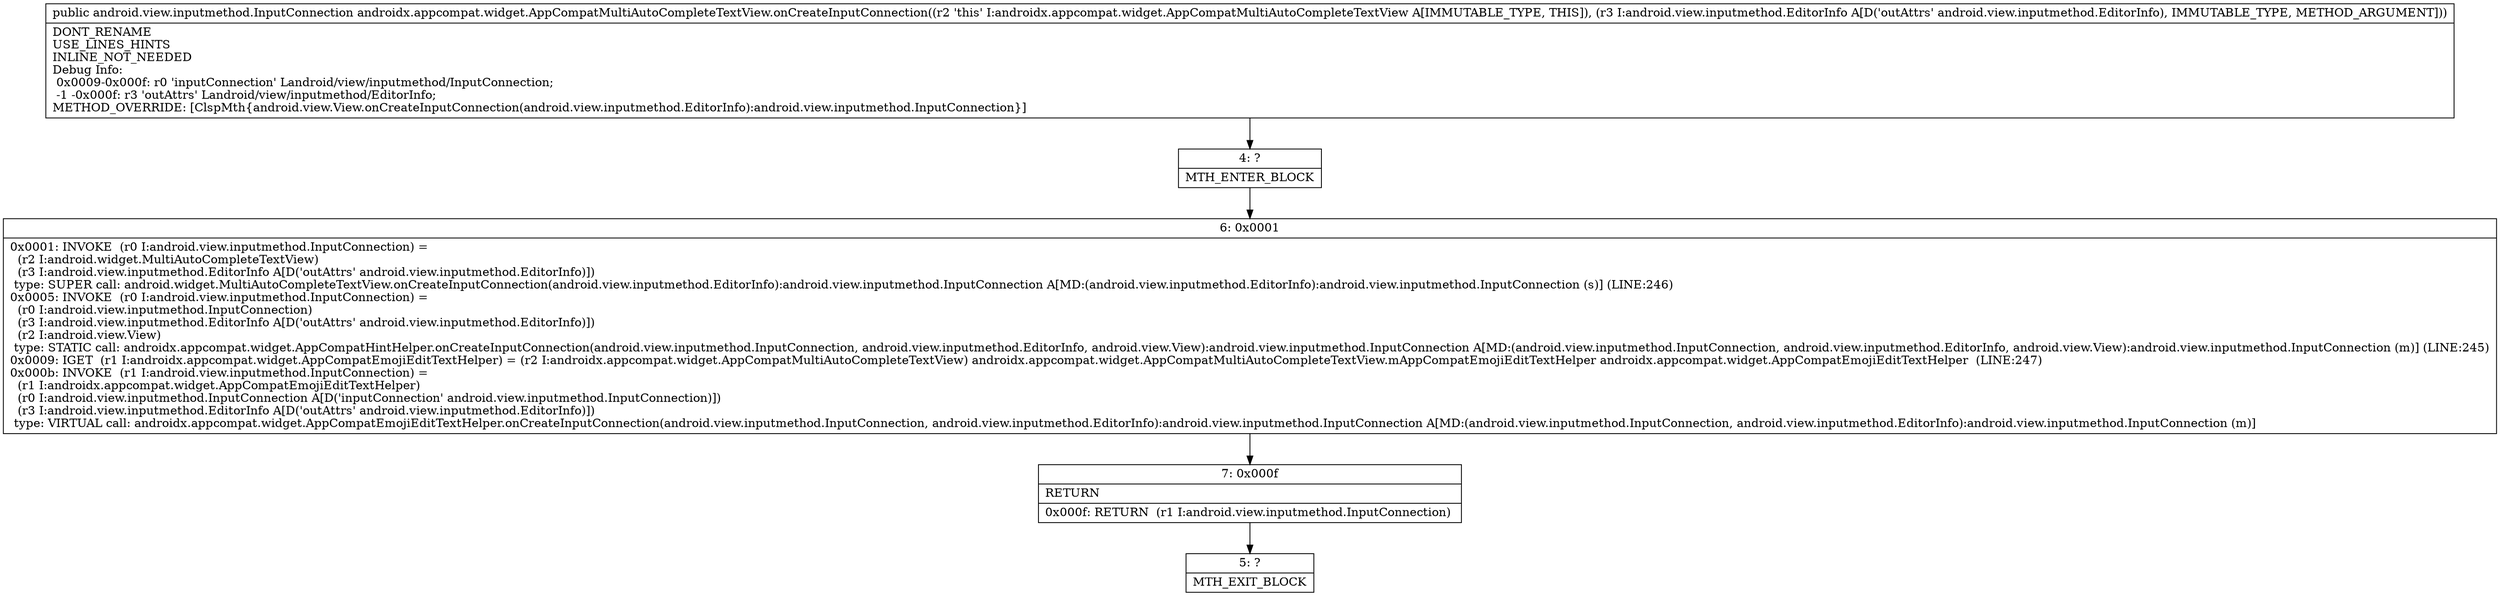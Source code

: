 digraph "CFG forandroidx.appcompat.widget.AppCompatMultiAutoCompleteTextView.onCreateInputConnection(Landroid\/view\/inputmethod\/EditorInfo;)Landroid\/view\/inputmethod\/InputConnection;" {
Node_4 [shape=record,label="{4\:\ ?|MTH_ENTER_BLOCK\l}"];
Node_6 [shape=record,label="{6\:\ 0x0001|0x0001: INVOKE  (r0 I:android.view.inputmethod.InputConnection) = \l  (r2 I:android.widget.MultiAutoCompleteTextView)\l  (r3 I:android.view.inputmethod.EditorInfo A[D('outAttrs' android.view.inputmethod.EditorInfo)])\l type: SUPER call: android.widget.MultiAutoCompleteTextView.onCreateInputConnection(android.view.inputmethod.EditorInfo):android.view.inputmethod.InputConnection A[MD:(android.view.inputmethod.EditorInfo):android.view.inputmethod.InputConnection (s)] (LINE:246)\l0x0005: INVOKE  (r0 I:android.view.inputmethod.InputConnection) = \l  (r0 I:android.view.inputmethod.InputConnection)\l  (r3 I:android.view.inputmethod.EditorInfo A[D('outAttrs' android.view.inputmethod.EditorInfo)])\l  (r2 I:android.view.View)\l type: STATIC call: androidx.appcompat.widget.AppCompatHintHelper.onCreateInputConnection(android.view.inputmethod.InputConnection, android.view.inputmethod.EditorInfo, android.view.View):android.view.inputmethod.InputConnection A[MD:(android.view.inputmethod.InputConnection, android.view.inputmethod.EditorInfo, android.view.View):android.view.inputmethod.InputConnection (m)] (LINE:245)\l0x0009: IGET  (r1 I:androidx.appcompat.widget.AppCompatEmojiEditTextHelper) = (r2 I:androidx.appcompat.widget.AppCompatMultiAutoCompleteTextView) androidx.appcompat.widget.AppCompatMultiAutoCompleteTextView.mAppCompatEmojiEditTextHelper androidx.appcompat.widget.AppCompatEmojiEditTextHelper  (LINE:247)\l0x000b: INVOKE  (r1 I:android.view.inputmethod.InputConnection) = \l  (r1 I:androidx.appcompat.widget.AppCompatEmojiEditTextHelper)\l  (r0 I:android.view.inputmethod.InputConnection A[D('inputConnection' android.view.inputmethod.InputConnection)])\l  (r3 I:android.view.inputmethod.EditorInfo A[D('outAttrs' android.view.inputmethod.EditorInfo)])\l type: VIRTUAL call: androidx.appcompat.widget.AppCompatEmojiEditTextHelper.onCreateInputConnection(android.view.inputmethod.InputConnection, android.view.inputmethod.EditorInfo):android.view.inputmethod.InputConnection A[MD:(android.view.inputmethod.InputConnection, android.view.inputmethod.EditorInfo):android.view.inputmethod.InputConnection (m)]\l}"];
Node_7 [shape=record,label="{7\:\ 0x000f|RETURN\l|0x000f: RETURN  (r1 I:android.view.inputmethod.InputConnection) \l}"];
Node_5 [shape=record,label="{5\:\ ?|MTH_EXIT_BLOCK\l}"];
MethodNode[shape=record,label="{public android.view.inputmethod.InputConnection androidx.appcompat.widget.AppCompatMultiAutoCompleteTextView.onCreateInputConnection((r2 'this' I:androidx.appcompat.widget.AppCompatMultiAutoCompleteTextView A[IMMUTABLE_TYPE, THIS]), (r3 I:android.view.inputmethod.EditorInfo A[D('outAttrs' android.view.inputmethod.EditorInfo), IMMUTABLE_TYPE, METHOD_ARGUMENT]))  | DONT_RENAME\lUSE_LINES_HINTS\lINLINE_NOT_NEEDED\lDebug Info:\l  0x0009\-0x000f: r0 'inputConnection' Landroid\/view\/inputmethod\/InputConnection;\l  \-1 \-0x000f: r3 'outAttrs' Landroid\/view\/inputmethod\/EditorInfo;\lMETHOD_OVERRIDE: [ClspMth\{android.view.View.onCreateInputConnection(android.view.inputmethod.EditorInfo):android.view.inputmethod.InputConnection\}]\l}"];
MethodNode -> Node_4;Node_4 -> Node_6;
Node_6 -> Node_7;
Node_7 -> Node_5;
}

